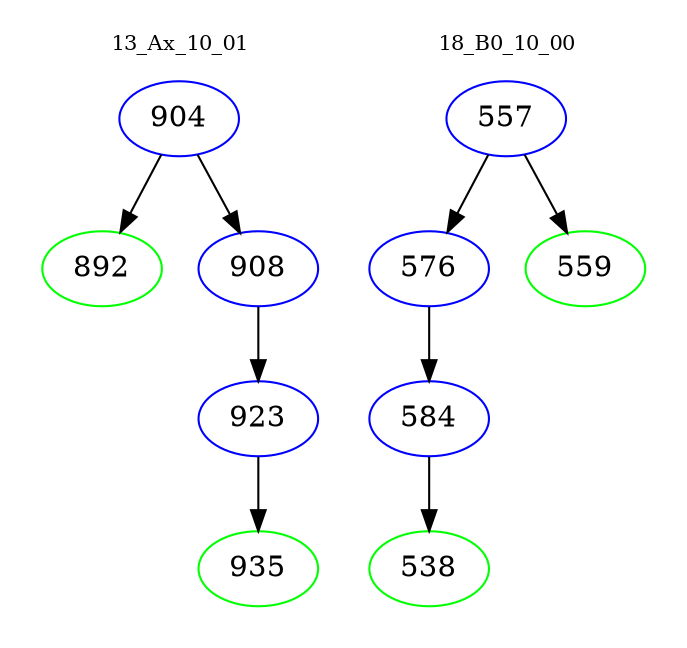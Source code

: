 digraph{
subgraph cluster_0 {
color = white
label = "13_Ax_10_01";
fontsize=10;
T0_904 [label="904", color="blue"]
T0_904 -> T0_892 [color="black"]
T0_892 [label="892", color="green"]
T0_904 -> T0_908 [color="black"]
T0_908 [label="908", color="blue"]
T0_908 -> T0_923 [color="black"]
T0_923 [label="923", color="blue"]
T0_923 -> T0_935 [color="black"]
T0_935 [label="935", color="green"]
}
subgraph cluster_1 {
color = white
label = "18_B0_10_00";
fontsize=10;
T1_557 [label="557", color="blue"]
T1_557 -> T1_576 [color="black"]
T1_576 [label="576", color="blue"]
T1_576 -> T1_584 [color="black"]
T1_584 [label="584", color="blue"]
T1_584 -> T1_538 [color="black"]
T1_538 [label="538", color="green"]
T1_557 -> T1_559 [color="black"]
T1_559 [label="559", color="green"]
}
}

